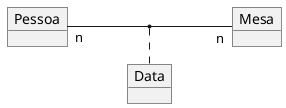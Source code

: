 @startuml mod07ima11
object "Pessoa" as pe
object "Mesa" as me
object "Data" as da
left to right direction
pe "n"--"n" me
(pe,me) ... da
@enduml